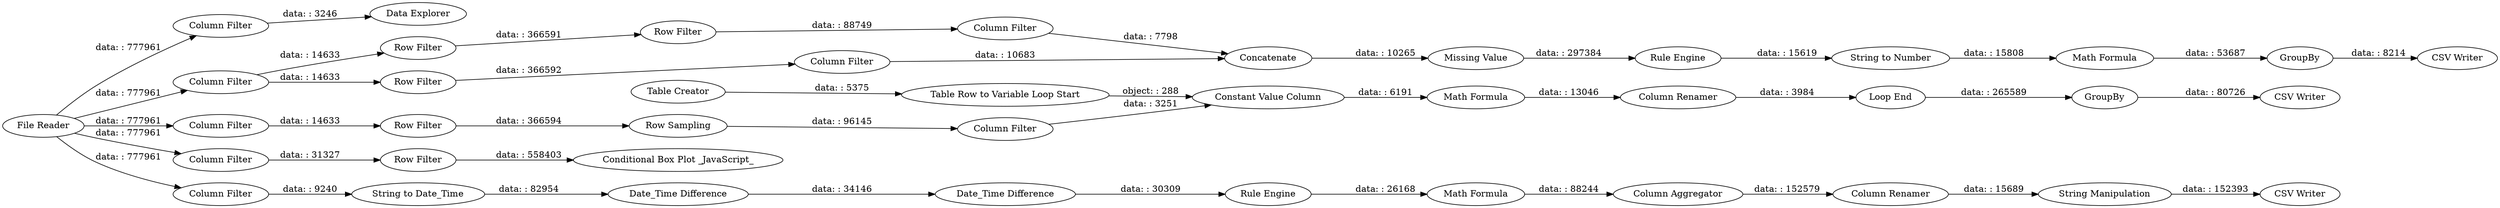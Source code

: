 digraph {
	"-5315231975249247071_34" [label="Row Filter"]
	"-421800178185519678_49" [label="Table Creator"]
	"-5315231975249247071_38" [label=Concatenate]
	"-9062911552284426697_7" [label="Math Formula"]
	"-5315231975249247071_45" [label="CSV Writer"]
	"-9062911552284426697_29" [label="Column Aggregator"]
	"-9062911552284426697_30" [label="Column Renamer"]
	"1011746900925233018_21" [label="Column Filter"]
	"-9062911552284426697_32" [label="CSV Writer"]
	"-421800178185519678_56" [label=GroupBy]
	"-421800178185519678_47" [label="Row Filter"]
	"-421800178185519678_48" [label="Row Sampling"]
	"-5315231975249247071_43" [label="String to Number"]
	"-421800178185519678_50" [label="Column Filter"]
	"-421800178185519678_46" [label="Column Filter"]
	"-421800178185519678_52" [label="Constant Value Column"]
	"-5315231975249247071_41" [label="Rule Engine"]
	"-5315231975249247071_39" [label="Row Filter"]
	"-5315231975249247071_44" [label=GroupBy]
	"-5315231975249247071_33" [label="Column Filter"]
	"-9062911552284426697_28" [label="Rule Engine"]
	"1011746900925233018_23" [label="Row Filter"]
	"-421800178185519678_54" [label="Column Renamer"]
	"-9062911552284426697_25" [label="String to Date_Time"]
	"-5315231975249247071_35" [label="Column Filter"]
	"-5315231975249247071_40" [label="Missing Value"]
	"-9062911552284426697_27" [label="Date_Time Difference"]
	"-421800178185519678_53" [label="Math Formula"]
	"-5315231975249247071_42" [label="Math Formula"]
	"-5315231975249247071_37" [label="Column Filter"]
	"-9062911552284426697_24" [label="Column Filter"]
	"-421800178185519678_55" [label="Loop End"]
	"-9062911552284426697_26" [label="Date_Time Difference"]
	"-5315231975249247071_36" [label="Row Filter"]
	"-421800178185519678_58" [label="CSV Writer"]
	"1011746900925233018_5" [label="Conditional Box Plot _JavaScript_"]
	"1011746900925233018_22" [label="Column Filter"]
	"1011746900925233018_4" [label="Data Explorer"]
	"-9062911552284426697_31" [label="String Manipulation"]
	"1011746900925233018_1" [label="File Reader"]
	"-421800178185519678_51" [label="Table Row to Variable Loop Start"]
	"-5315231975249247071_42" -> "-5315231975249247071_44" [label="data: : 53687"]
	"-5315231975249247071_41" -> "-5315231975249247071_43" [label="data: : 15619"]
	"-5315231975249247071_33" -> "-5315231975249247071_34" [label="data: : 14633"]
	"-5315231975249247071_35" -> "-5315231975249247071_38" [label="data: : 10683"]
	"-9062911552284426697_7" -> "-9062911552284426697_29" [label="data: : 88244"]
	"-421800178185519678_55" -> "-421800178185519678_56" [label="data: : 265589"]
	"-421800178185519678_56" -> "-421800178185519678_58" [label="data: : 80726"]
	"1011746900925233018_1" -> "-9062911552284426697_24" [label="data: : 777961"]
	"1011746900925233018_21" -> "1011746900925233018_4" [label="data: : 3246"]
	"-421800178185519678_54" -> "-421800178185519678_55" [label="data: : 3984"]
	"-5315231975249247071_44" -> "-5315231975249247071_45" [label="data: : 8214"]
	"-5315231975249247071_37" -> "-5315231975249247071_38" [label="data: : 7798"]
	"-9062911552284426697_25" -> "-9062911552284426697_26" [label="data: : 82954"]
	"-5315231975249247071_36" -> "-5315231975249247071_39" [label="data: : 366591"]
	"-5315231975249247071_33" -> "-5315231975249247071_36" [label="data: : 14633"]
	"-5315231975249247071_38" -> "-5315231975249247071_40" [label="data: : 10265"]
	"-5315231975249247071_39" -> "-5315231975249247071_37" [label="data: : 88749"]
	"-5315231975249247071_40" -> "-5315231975249247071_41" [label="data: : 297384"]
	"1011746900925233018_1" -> "-5315231975249247071_33" [label="data: : 777961"]
	"-9062911552284426697_27" -> "-9062911552284426697_28" [label="data: : 30309"]
	"-421800178185519678_50" -> "-421800178185519678_52" [label="data: : 3251"]
	"1011746900925233018_1" -> "1011746900925233018_21" [label="data: : 777961"]
	"-5315231975249247071_43" -> "-5315231975249247071_42" [label="data: : 15808"]
	"1011746900925233018_1" -> "1011746900925233018_22" [label="data: : 777961"]
	"-421800178185519678_51" -> "-421800178185519678_52" [label="object: : 288"]
	"-9062911552284426697_28" -> "-9062911552284426697_7" [label="data: : 26168"]
	"-421800178185519678_46" -> "-421800178185519678_47" [label="data: : 14633"]
	"1011746900925233018_23" -> "1011746900925233018_5" [label="data: : 558403"]
	"1011746900925233018_1" -> "-421800178185519678_46" [label="data: : 777961"]
	"-421800178185519678_52" -> "-421800178185519678_53" [label="data: : 6191"]
	"-9062911552284426697_31" -> "-9062911552284426697_32" [label="data: : 152393"]
	"-421800178185519678_47" -> "-421800178185519678_48" [label="data: : 366594"]
	"-421800178185519678_49" -> "-421800178185519678_51" [label="data: : 5375"]
	"-9062911552284426697_24" -> "-9062911552284426697_25" [label="data: : 9240"]
	"-9062911552284426697_30" -> "-9062911552284426697_31" [label="data: : 15689"]
	"-9062911552284426697_26" -> "-9062911552284426697_27" [label="data: : 34146"]
	"-9062911552284426697_29" -> "-9062911552284426697_30" [label="data: : 152579"]
	"-421800178185519678_53" -> "-421800178185519678_54" [label="data: : 13046"]
	"1011746900925233018_22" -> "1011746900925233018_23" [label="data: : 31327"]
	"-5315231975249247071_34" -> "-5315231975249247071_35" [label="data: : 366592"]
	"-421800178185519678_48" -> "-421800178185519678_50" [label="data: : 96145"]
	rankdir=LR
}
